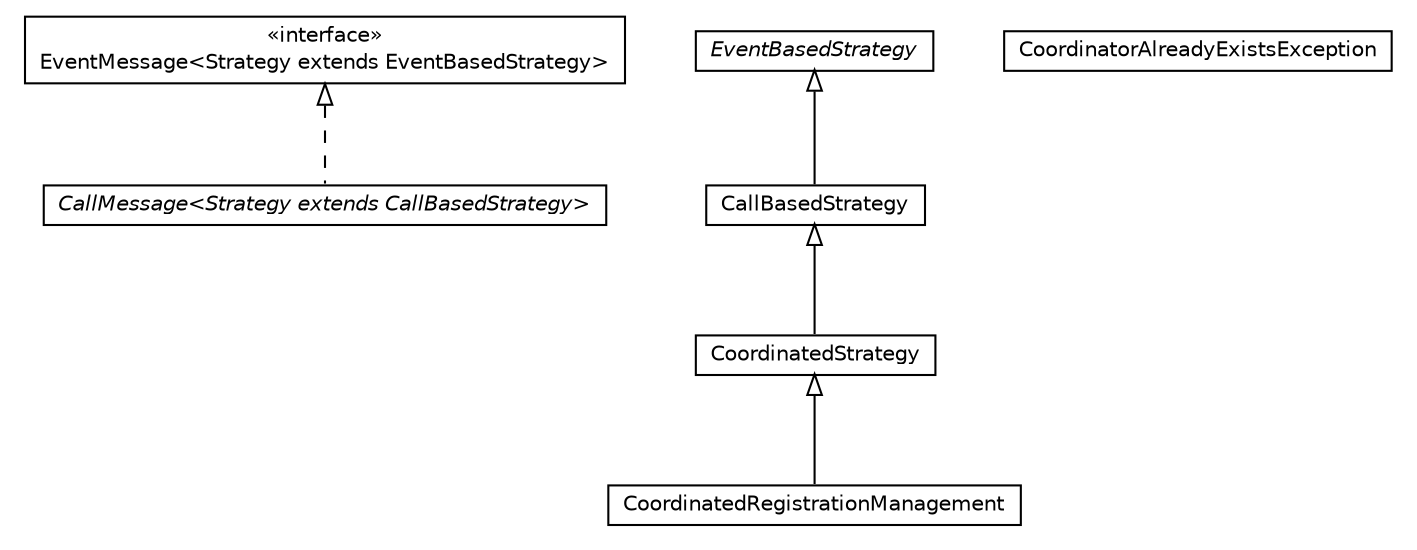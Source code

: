 #!/usr/local/bin/dot
#
# Class diagram 
# Generated by UMLGraph version R5_6-24-gf6e263 (http://www.umlgraph.org/)
#

digraph G {
	edge [fontname="Helvetica",fontsize=10,labelfontname="Helvetica",labelfontsize=10];
	node [fontname="Helvetica",fontsize=10,shape=plaintext];
	nodesep=0.25;
	ranksep=0.5;
	// org.universAAL.middleware.ui.impl.generic.CallMessage<Strategy extends org.universAAL.middleware.ui.impl.generic.CallBasedStrategy>
	c228310 [label=<<table title="org.universAAL.middleware.ui.impl.generic.CallMessage" border="0" cellborder="1" cellspacing="0" cellpadding="2" port="p" href="./CallMessage.html">
		<tr><td><table border="0" cellspacing="0" cellpadding="1">
<tr><td align="center" balign="center"><font face="Helvetica-Oblique"> CallMessage&lt;Strategy extends CallBasedStrategy&gt; </font></td></tr>
		</table></td></tr>
		</table>>, URL="./CallMessage.html", fontname="Helvetica", fontcolor="black", fontsize=10.0];
	// org.universAAL.middleware.ui.impl.generic.CoordinatedRegistrationManagement
	c228311 [label=<<table title="org.universAAL.middleware.ui.impl.generic.CoordinatedRegistrationManagement" border="0" cellborder="1" cellspacing="0" cellpadding="2" port="p" href="./CoordinatedRegistrationManagement.html">
		<tr><td><table border="0" cellspacing="0" cellpadding="1">
<tr><td align="center" balign="center"> CoordinatedRegistrationManagement </td></tr>
		</table></td></tr>
		</table>>, URL="./CoordinatedRegistrationManagement.html", fontname="Helvetica", fontcolor="black", fontsize=10.0];
	// org.universAAL.middleware.ui.impl.generic.CoordinatedStrategy
	c228312 [label=<<table title="org.universAAL.middleware.ui.impl.generic.CoordinatedStrategy" border="0" cellborder="1" cellspacing="0" cellpadding="2" port="p" href="./CoordinatedStrategy.html">
		<tr><td><table border="0" cellspacing="0" cellpadding="1">
<tr><td align="center" balign="center"> CoordinatedStrategy </td></tr>
		</table></td></tr>
		</table>>, URL="./CoordinatedStrategy.html", fontname="Helvetica", fontcolor="black", fontsize=10.0];
	// org.universAAL.middleware.ui.impl.generic.CoordinatedStrategy.CoordinatorAlreadyExistsException
	c228313 [label=<<table title="org.universAAL.middleware.ui.impl.generic.CoordinatedStrategy.CoordinatorAlreadyExistsException" border="0" cellborder="1" cellspacing="0" cellpadding="2" port="p" href="./CoordinatedStrategy.CoordinatorAlreadyExistsException.html">
		<tr><td><table border="0" cellspacing="0" cellpadding="1">
<tr><td align="center" balign="center"> CoordinatorAlreadyExistsException </td></tr>
		</table></td></tr>
		</table>>, URL="./CoordinatedStrategy.CoordinatorAlreadyExistsException.html", fontname="Helvetica", fontcolor="black", fontsize=10.0];
	// org.universAAL.middleware.ui.impl.generic.EventMessage<Strategy extends org.universAAL.middleware.ui.impl.generic.EventBasedStrategy>
	c228314 [label=<<table title="org.universAAL.middleware.ui.impl.generic.EventMessage" border="0" cellborder="1" cellspacing="0" cellpadding="2" port="p" href="./EventMessage.html">
		<tr><td><table border="0" cellspacing="0" cellpadding="1">
<tr><td align="center" balign="center"> &#171;interface&#187; </td></tr>
<tr><td align="center" balign="center"> EventMessage&lt;Strategy extends EventBasedStrategy&gt; </td></tr>
		</table></td></tr>
		</table>>, URL="./EventMessage.html", fontname="Helvetica", fontcolor="black", fontsize=10.0];
	// org.universAAL.middleware.ui.impl.generic.CallBasedStrategy
	c228315 [label=<<table title="org.universAAL.middleware.ui.impl.generic.CallBasedStrategy" border="0" cellborder="1" cellspacing="0" cellpadding="2" port="p" href="./CallBasedStrategy.html">
		<tr><td><table border="0" cellspacing="0" cellpadding="1">
<tr><td align="center" balign="center"> CallBasedStrategy </td></tr>
		</table></td></tr>
		</table>>, URL="./CallBasedStrategy.html", fontname="Helvetica", fontcolor="black", fontsize=10.0];
	// org.universAAL.middleware.ui.impl.generic.EventBasedStrategy
	c228316 [label=<<table title="org.universAAL.middleware.ui.impl.generic.EventBasedStrategy" border="0" cellborder="1" cellspacing="0" cellpadding="2" port="p" href="./EventBasedStrategy.html">
		<tr><td><table border="0" cellspacing="0" cellpadding="1">
<tr><td align="center" balign="center"><font face="Helvetica-Oblique"> EventBasedStrategy </font></td></tr>
		</table></td></tr>
		</table>>, URL="./EventBasedStrategy.html", fontname="Helvetica", fontcolor="black", fontsize=10.0];
	//org.universAAL.middleware.ui.impl.generic.CallMessage<Strategy extends org.universAAL.middleware.ui.impl.generic.CallBasedStrategy> implements org.universAAL.middleware.ui.impl.generic.EventMessage<Strategy extends org.universAAL.middleware.ui.impl.generic.EventBasedStrategy>
	c228314:p -> c228310:p [dir=back,arrowtail=empty,style=dashed];
	//org.universAAL.middleware.ui.impl.generic.CoordinatedRegistrationManagement extends org.universAAL.middleware.ui.impl.generic.CoordinatedStrategy
	c228312:p -> c228311:p [dir=back,arrowtail=empty];
	//org.universAAL.middleware.ui.impl.generic.CoordinatedStrategy extends org.universAAL.middleware.ui.impl.generic.CallBasedStrategy
	c228315:p -> c228312:p [dir=back,arrowtail=empty];
	//org.universAAL.middleware.ui.impl.generic.CallBasedStrategy extends org.universAAL.middleware.ui.impl.generic.EventBasedStrategy
	c228316:p -> c228315:p [dir=back,arrowtail=empty];
}


